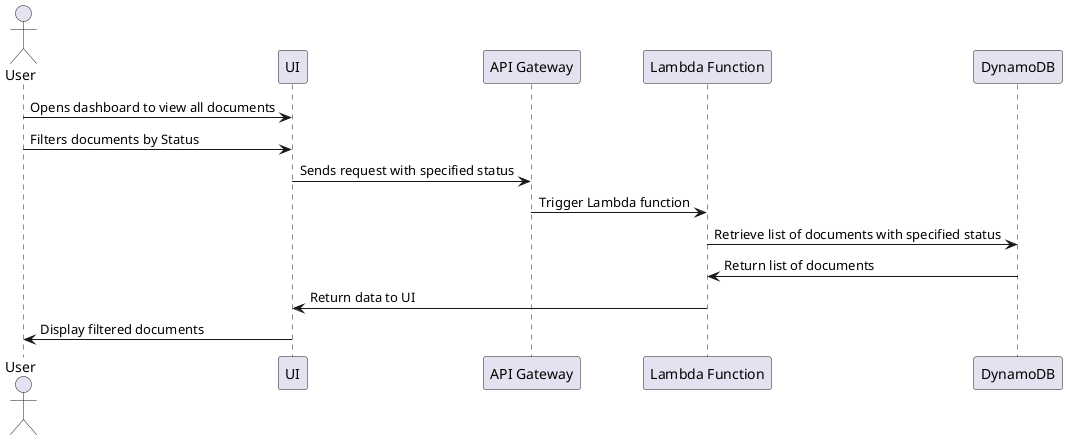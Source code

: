 @startuml Get Documents List by Status Flow
actor User
participant "UI" as UI
participant "API Gateway" as APIGW
participant "Lambda Function" as Lambda
participant "DynamoDB" as DynamoDB

User -> UI : Opens dashboard to view all documents
User -> UI : Filters documents by Status
UI -> APIGW : Sends request with specified status
APIGW -> Lambda : Trigger Lambda function

Lambda -> DynamoDB : Retrieve list of documents with specified status
DynamoDB -> Lambda : Return list of documents

Lambda -> UI : Return data to UI
UI -> User : Display filtered documents

@enduml
